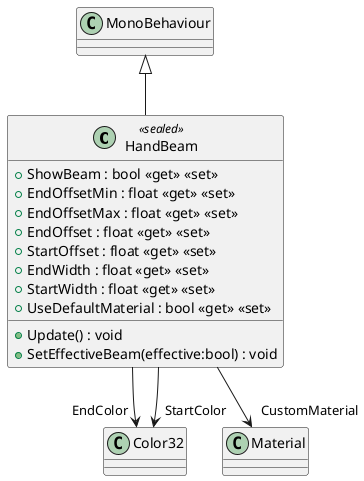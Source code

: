 @startuml
class HandBeam <<sealed>> {
    + ShowBeam : bool <<get>> <<set>>
    + EndOffsetMin : float <<get>> <<set>>
    + EndOffsetMax : float <<get>> <<set>>
    + EndOffset : float <<get>> <<set>>
    + StartOffset : float <<get>> <<set>>
    + EndWidth : float <<get>> <<set>>
    + StartWidth : float <<get>> <<set>>
    + UseDefaultMaterial : bool <<get>> <<set>>
    + Update() : void
    + SetEffectiveBeam(effective:bool) : void
}
MonoBehaviour <|-- HandBeam
HandBeam --> "EndColor" Color32
HandBeam --> "StartColor" Color32
HandBeam --> "CustomMaterial" Material
@enduml
